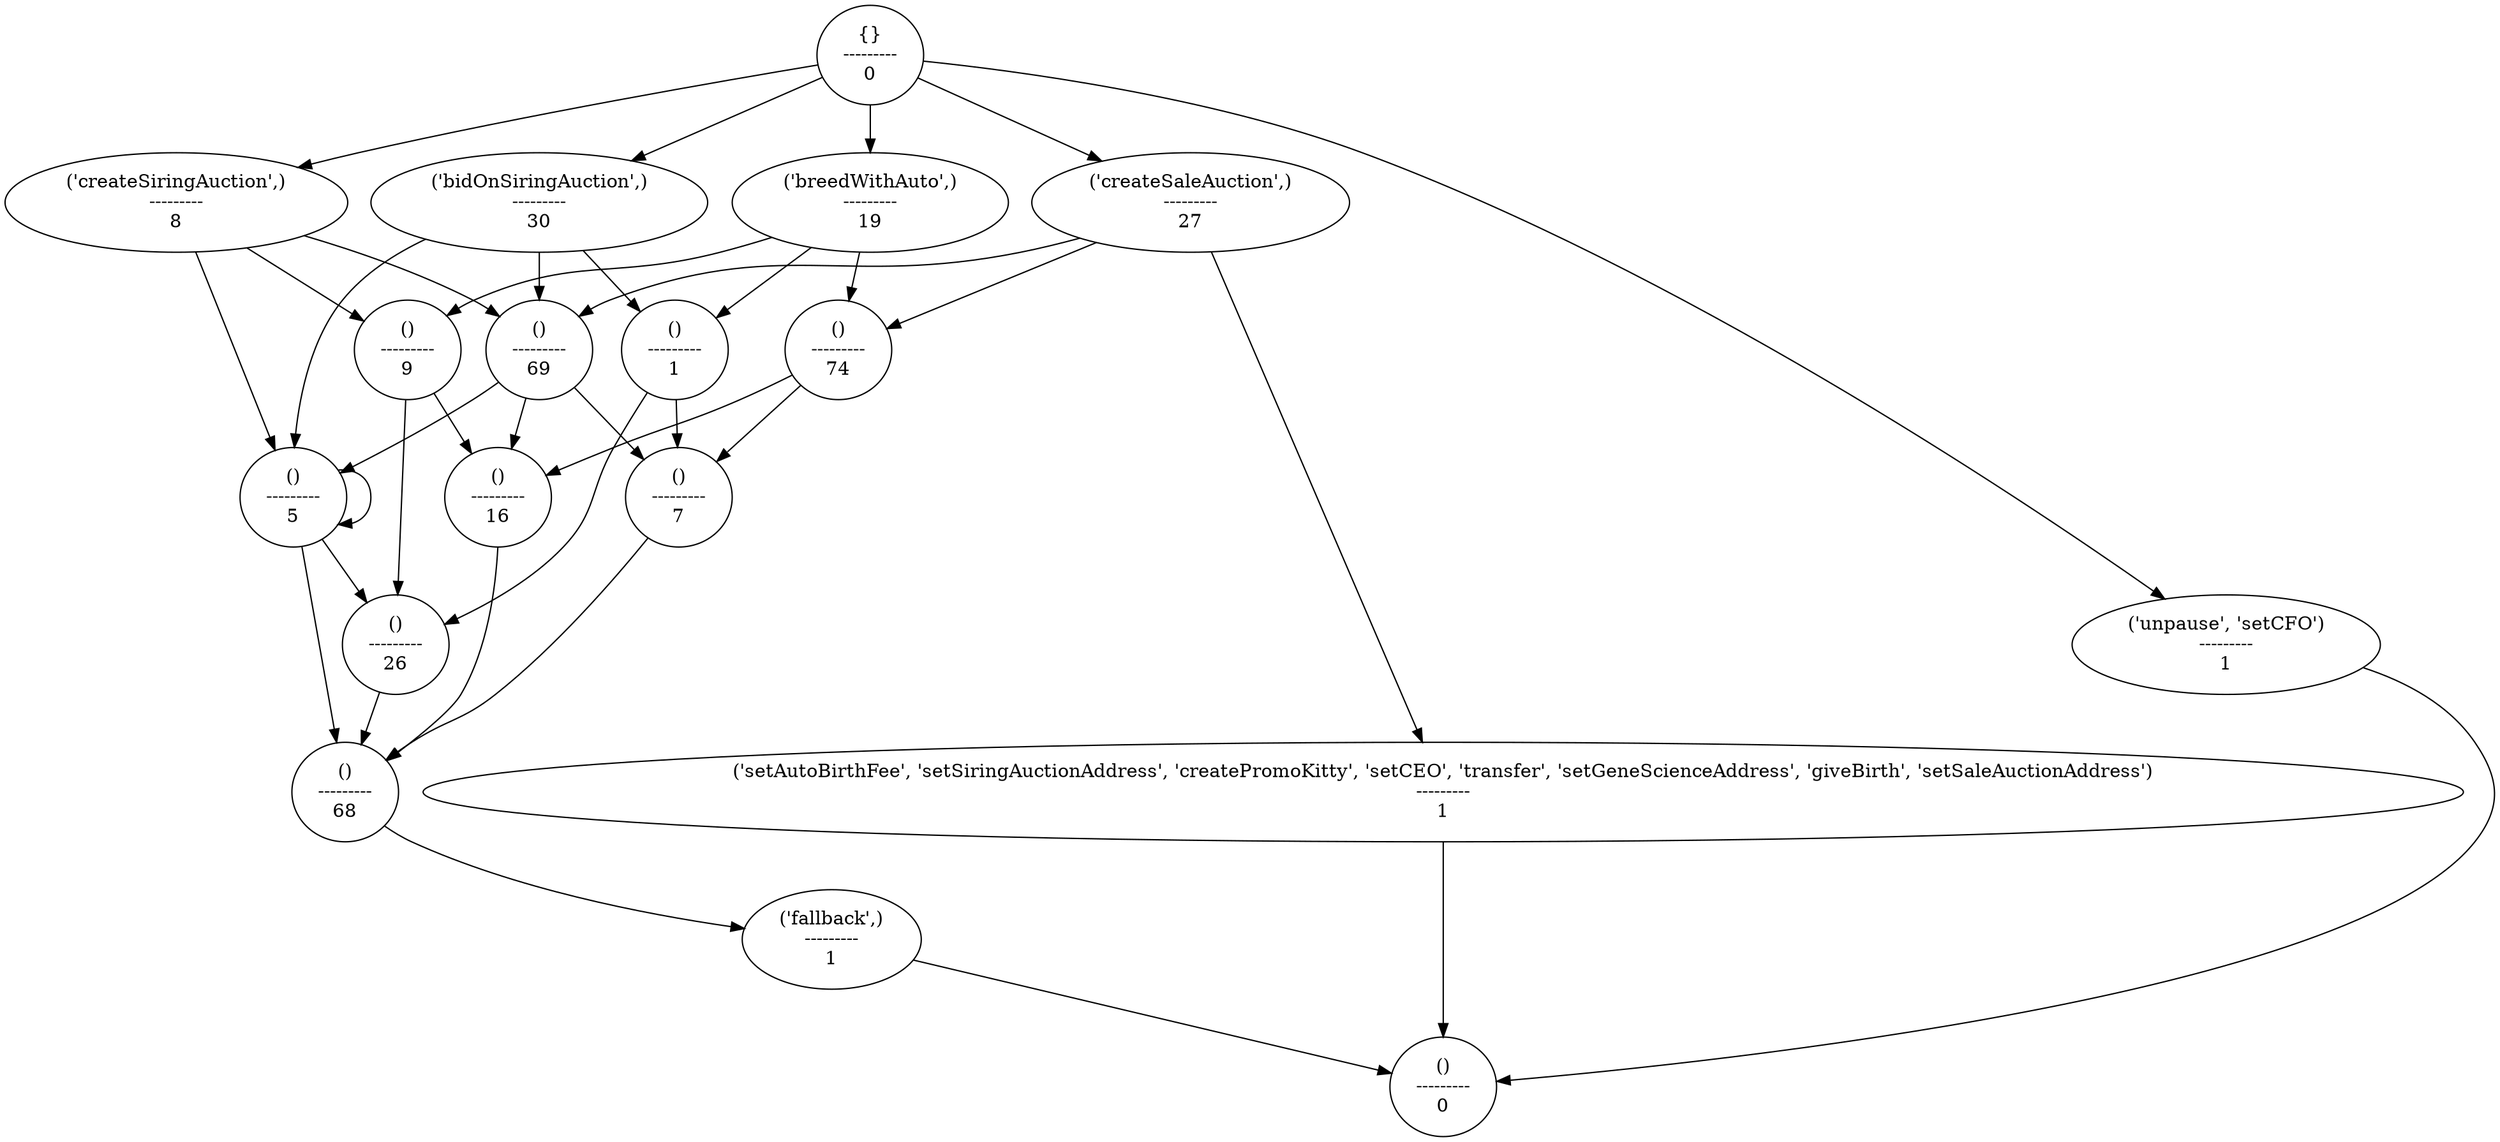 strict digraph  {
"{}\n---------\n0";
"('breedWithAuto',)\n---------\n19";
"()\n---------\n9";
"()\n---------\n26";
"()\n---------\n68";
"('fallback',)\n---------\n1";
"()\n---------\n0";
"()\n---------\n16";
"()\n---------\n1";
"()\n---------\n7";
"()\n---------\n74";
"('createSiringAuction',)\n---------\n8";
"()\n---------\n5";
"()\n---------\n5";
"()\n---------\n69";
"('bidOnSiringAuction',)\n---------\n30";
"()\n---------\n69";
"('createSaleAuction',)\n---------\n27";
"('setAutoBirthFee', 'setSiringAuctionAddress', 'createPromoKitty', 'setCEO', 'transfer', 'setGeneScienceAddress', 'giveBirth', 'setSaleAuctionAddress')\n---------\n1";
"('unpause', 'setCFO')\n---------\n1";
"{}\n---------\n0" -> "('breedWithAuto',)\n---------\n19";
"{}\n---------\n0" -> "('createSiringAuction',)\n---------\n8";
"{}\n---------\n0" -> "('bidOnSiringAuction',)\n---------\n30";
"{}\n---------\n0" -> "('createSaleAuction',)\n---------\n27";
"{}\n---------\n0" -> "('unpause', 'setCFO')\n---------\n1";
"('breedWithAuto',)\n---------\n19" -> "()\n---------\n9";
"('breedWithAuto',)\n---------\n19" -> "()\n---------\n1";
"('breedWithAuto',)\n---------\n19" -> "()\n---------\n74";
"()\n---------\n9" -> "()\n---------\n26";
"()\n---------\n9" -> "()\n---------\n16";
"()\n---------\n26" -> "()\n---------\n68";
"()\n---------\n68" -> "('fallback',)\n---------\n1";
"('fallback',)\n---------\n1" -> "()\n---------\n0";
"()\n---------\n16" -> "()\n---------\n68";
"()\n---------\n1" -> "()\n---------\n26";
"()\n---------\n1" -> "()\n---------\n7";
"()\n---------\n7" -> "()\n---------\n68";
"()\n---------\n74" -> "()\n---------\n16";
"()\n---------\n74" -> "()\n---------\n7";
"('createSiringAuction',)\n---------\n8" -> "()\n---------\n9";
"('createSiringAuction',)\n---------\n8" -> "()\n---------\n5";
"('createSiringAuction',)\n---------\n8" -> "()\n---------\n69";
"()\n---------\n5" -> "()\n---------\n26";
"()\n---------\n5" -> "()\n---------\n5";
"()\n---------\n5" -> "()\n---------\n68";
"()\n---------\n69" -> "()\n---------\n16";
"()\n---------\n69" -> "()\n---------\n5";
"('bidOnSiringAuction',)\n---------\n30" -> "()\n---------\n5";
"('bidOnSiringAuction',)\n---------\n30" -> "()\n---------\n1";
"('bidOnSiringAuction',)\n---------\n30" -> "()\n---------\n69";
"()\n---------\n69" -> "()\n---------\n7";
"()\n---------\n69" -> "()\n---------\n5";
"('createSaleAuction',)\n---------\n27" -> "()\n---------\n74";
"('createSaleAuction',)\n---------\n27" -> "()\n---------\n69";
"('createSaleAuction',)\n---------\n27" -> "()\n---------\n69";
"('createSaleAuction',)\n---------\n27" -> "('setAutoBirthFee', 'setSiringAuctionAddress', 'createPromoKitty', 'setCEO', 'transfer', 'setGeneScienceAddress', 'giveBirth', 'setSaleAuctionAddress')\n---------\n1";
"('setAutoBirthFee', 'setSiringAuctionAddress', 'createPromoKitty', 'setCEO', 'transfer', 'setGeneScienceAddress', 'giveBirth', 'setSaleAuctionAddress')\n---------\n1" -> "()\n---------\n0";
"('unpause', 'setCFO')\n---------\n1" -> "()\n---------\n0";
}
